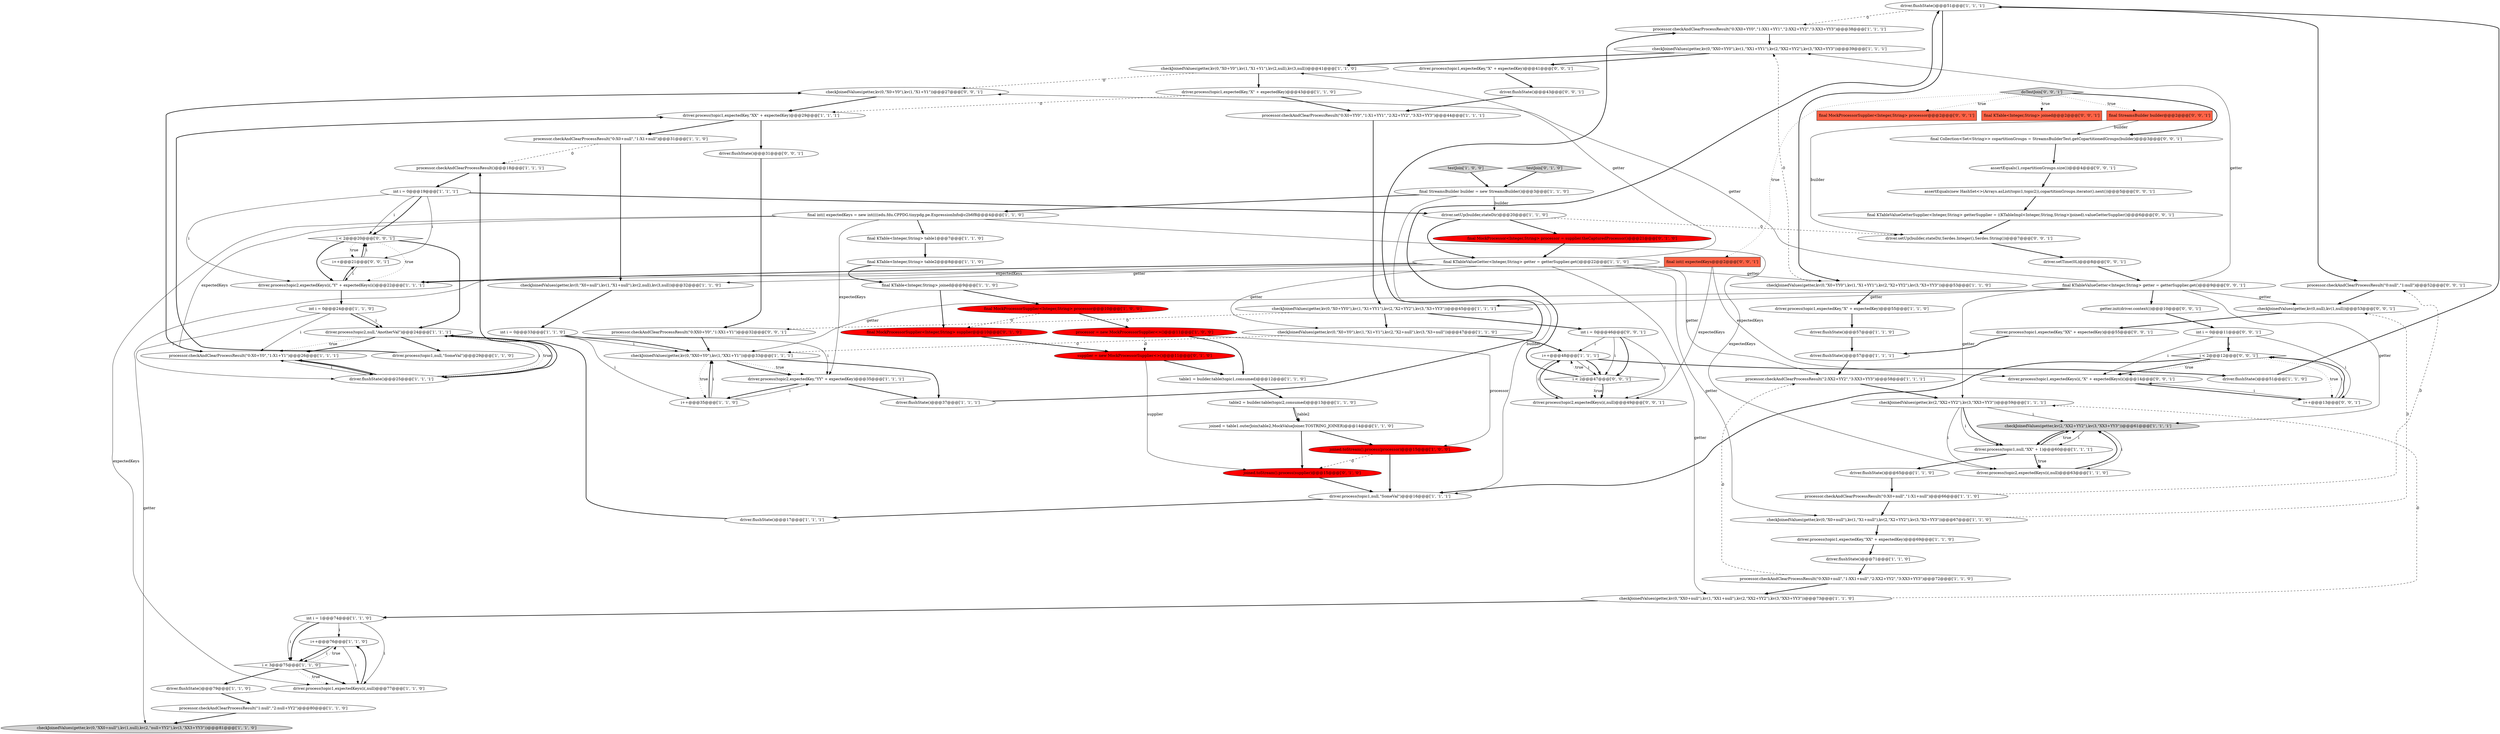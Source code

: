 digraph {
22 [style = filled, label = "driver.flushState()@@@51@@@['1', '1', '1']", fillcolor = white, shape = ellipse image = "AAA0AAABBB1BBB"];
19 [style = filled, label = "final KTable<Integer,String> joined@@@9@@@['1', '1', '0']", fillcolor = white, shape = ellipse image = "AAA0AAABBB1BBB"];
94 [style = filled, label = "i < 2@@@12@@@['0', '0', '1']", fillcolor = white, shape = diamond image = "AAA0AAABBB3BBB"];
31 [style = filled, label = "checkJoinedValues(getter,kv(2,\"XX2+YY2\"),kv(3,\"XX3+YY3\"))@@@61@@@['1', '1', '1']", fillcolor = lightgray, shape = ellipse image = "AAA0AAABBB1BBB"];
40 [style = filled, label = "int i = 1@@@74@@@['1', '1', '0']", fillcolor = white, shape = ellipse image = "AAA0AAABBB1BBB"];
46 [style = filled, label = "driver.process(topic1,expectedKey,\"XX\" + expectedKey)@@@29@@@['1', '1', '1']", fillcolor = white, shape = ellipse image = "AAA0AAABBB1BBB"];
29 [style = filled, label = "driver.process(topic2,expectedKeys(i(,null)@@@63@@@['1', '1', '0']", fillcolor = white, shape = ellipse image = "AAA0AAABBB1BBB"];
20 [style = filled, label = "final KTableValueGetter<Integer,String> getter = getterSupplier.get()@@@22@@@['1', '1', '0']", fillcolor = white, shape = ellipse image = "AAA0AAABBB1BBB"];
82 [style = filled, label = "processor.checkAndClearProcessResult(\"0:null\",\"1:null\")@@@52@@@['0', '0', '1']", fillcolor = white, shape = ellipse image = "AAA0AAABBB3BBB"];
92 [style = filled, label = "i < 2@@@47@@@['0', '0', '1']", fillcolor = white, shape = diamond image = "AAA0AAABBB3BBB"];
17 [style = filled, label = "final KTable<Integer,String> table2@@@8@@@['1', '1', '0']", fillcolor = white, shape = ellipse image = "AAA0AAABBB1BBB"];
78 [style = filled, label = "driver.process(topic1,expectedKey,\"XX\" + expectedKey)@@@55@@@['0', '0', '1']", fillcolor = white, shape = ellipse image = "AAA0AAABBB3BBB"];
13 [style = filled, label = "driver.process(topic2,expectedKey,\"YY\" + expectedKey)@@@35@@@['1', '1', '1']", fillcolor = white, shape = ellipse image = "AAA0AAABBB1BBB"];
52 [style = filled, label = "driver.process(topic2,null,\"AnotherVal\")@@@24@@@['1', '1', '1']", fillcolor = white, shape = ellipse image = "AAA0AAABBB1BBB"];
47 [style = filled, label = "processor.checkAndClearProcessResult(\"0:X0+null\",\"1:X1+null\")@@@66@@@['1', '1', '0']", fillcolor = white, shape = ellipse image = "AAA0AAABBB1BBB"];
1 [style = filled, label = "driver.process(topic1,expectedKey,\"XX\" + expectedKey)@@@69@@@['1', '1', '0']", fillcolor = white, shape = ellipse image = "AAA0AAABBB1BBB"];
49 [style = filled, label = "processor.checkAndClearProcessResult()@@@18@@@['1', '1', '1']", fillcolor = white, shape = ellipse image = "AAA0AAABBB1BBB"];
89 [style = filled, label = "checkJoinedValues(getter,kv(0,\"X0+Y0\"),kv(1,\"X1+Y1\"))@@@27@@@['0', '0', '1']", fillcolor = white, shape = ellipse image = "AAA0AAABBB3BBB"];
18 [style = filled, label = "final int(( expectedKeys = new int((((edu.fdu.CPPDG.tinypdg.pe.ExpressionInfo@c2b6f8@@@4@@@['1', '1', '0']", fillcolor = white, shape = ellipse image = "AAA0AAABBB1BBB"];
48 [style = filled, label = "i++@@@48@@@['1', '1', '1']", fillcolor = white, shape = ellipse image = "AAA0AAABBB1BBB"];
62 [style = filled, label = "checkJoinedValues(getter,kv(0,\"X0+Y0\"),kv(1,\"X1+Y1\"),kv(2,\"X2+null\"),kv(3,\"X3+null\"))@@@47@@@['1', '1', '0']", fillcolor = white, shape = ellipse image = "AAA0AAABBB1BBB"];
39 [style = filled, label = "driver.process(topic1,expectedKey,\"X\" + expectedKey)@@@55@@@['1', '1', '0']", fillcolor = white, shape = ellipse image = "AAA0AAABBB1BBB"];
73 [style = filled, label = "driver.setTime(0L)@@@8@@@['0', '0', '1']", fillcolor = white, shape = ellipse image = "AAA0AAABBB3BBB"];
95 [style = filled, label = "i < 2@@@20@@@['0', '0', '1']", fillcolor = white, shape = diamond image = "AAA0AAABBB3BBB"];
10 [style = filled, label = "final KTable<Integer,String> table1@@@7@@@['1', '1', '0']", fillcolor = white, shape = ellipse image = "AAA0AAABBB1BBB"];
16 [style = filled, label = "driver.process(topic1,expectedKey,\"X\" + expectedKey)@@@43@@@['1', '1', '0']", fillcolor = white, shape = ellipse image = "AAA0AAABBB1BBB"];
77 [style = filled, label = "checkJoinedValues(getter,kv(0,null),kv(1,null))@@@53@@@['0', '0', '1']", fillcolor = white, shape = ellipse image = "AAA0AAABBB3BBB"];
14 [style = filled, label = "final MockProcessorSupplier<Integer,String> processor@@@10@@@['1', '0', '0']", fillcolor = red, shape = ellipse image = "AAA1AAABBB1BBB"];
59 [style = filled, label = "final StreamsBuilder builder = new StreamsBuilder()@@@3@@@['1', '1', '0']", fillcolor = white, shape = ellipse image = "AAA0AAABBB1BBB"];
32 [style = filled, label = "driver.flushState()@@@71@@@['1', '1', '0']", fillcolor = white, shape = ellipse image = "AAA0AAABBB1BBB"];
53 [style = filled, label = "checkJoinedValues(getter,kv(0,\"X0+YY0\"),kv(1,\"X1+YY1\"),kv(2,\"X2+YY2\"),kv(3,\"X3+YY3\"))@@@45@@@['1', '1', '1']", fillcolor = white, shape = ellipse image = "AAA0AAABBB1BBB"];
35 [style = filled, label = "int i = 0@@@19@@@['1', '1', '1']", fillcolor = white, shape = ellipse image = "AAA0AAABBB1BBB"];
88 [style = filled, label = "final StreamsBuilder builder@@@2@@@['0', '0', '1']", fillcolor = tomato, shape = box image = "AAA0AAABBB3BBB"];
51 [style = filled, label = "driver.flushState()@@@57@@@['1', '1', '1']", fillcolor = white, shape = ellipse image = "AAA0AAABBB1BBB"];
24 [style = filled, label = "processor.checkAndClearProcessResult(\"0:X0+null\",\"1:X1+null\")@@@31@@@['1', '1', '0']", fillcolor = white, shape = ellipse image = "AAA0AAABBB1BBB"];
12 [style = filled, label = "driver.flushState()@@@17@@@['1', '1', '1']", fillcolor = white, shape = ellipse image = "AAA0AAABBB1BBB"];
41 [style = filled, label = "i++@@@35@@@['1', '1', '0']", fillcolor = white, shape = ellipse image = "AAA0AAABBB1BBB"];
67 [style = filled, label = "final MockProcessor<Integer,String> processor = supplier.theCapturedProcessor()@@@21@@@['0', '1', '0']", fillcolor = red, shape = ellipse image = "AAA1AAABBB2BBB"];
83 [style = filled, label = "driver.process(topic1,expectedKey,\"X\" + expectedKey)@@@41@@@['0', '0', '1']", fillcolor = white, shape = ellipse image = "AAA0AAABBB3BBB"];
11 [style = filled, label = "driver.flushState()@@@37@@@['1', '1', '1']", fillcolor = white, shape = ellipse image = "AAA0AAABBB1BBB"];
90 [style = filled, label = "driver.flushState()@@@31@@@['0', '0', '1']", fillcolor = white, shape = ellipse image = "AAA0AAABBB3BBB"];
6 [style = filled, label = "driver.flushState()@@@65@@@['1', '1', '0']", fillcolor = white, shape = ellipse image = "AAA0AAABBB1BBB"];
58 [style = filled, label = "checkJoinedValues(getter,kv(0,\"XX0+null\"),kv(1,null),kv(2,\"null+YY2\"),kv(3,\"XX3+YY3\"))@@@81@@@['1', '1', '0']", fillcolor = lightgray, shape = ellipse image = "AAA0AAABBB1BBB"];
60 [style = filled, label = "driver.process(topic1,null,\"SomeVal\")@@@16@@@['1', '1', '1']", fillcolor = white, shape = ellipse image = "AAA0AAABBB1BBB"];
4 [style = filled, label = "testJoin['1', '0', '0']", fillcolor = lightgray, shape = diamond image = "AAA0AAABBB1BBB"];
25 [style = filled, label = "checkJoinedValues(getter,kv(0,\"X0+null\"),kv(1,\"X1+null\"),kv(2,\"X2+YY2\"),kv(3,\"X3+YY3\"))@@@67@@@['1', '1', '0']", fillcolor = white, shape = ellipse image = "AAA0AAABBB1BBB"];
74 [style = filled, label = "int i = 0@@@46@@@['0', '0', '1']", fillcolor = white, shape = ellipse image = "AAA0AAABBB3BBB"];
9 [style = filled, label = "checkJoinedValues(getter,kv(2,\"XX2+YY2\"),kv(3,\"XX3+YY3\"))@@@59@@@['1', '1', '1']", fillcolor = white, shape = ellipse image = "AAA0AAABBB1BBB"];
65 [style = filled, label = "final MockProcessorSupplier<Integer,String> supplier@@@10@@@['0', '1', '0']", fillcolor = red, shape = ellipse image = "AAA1AAABBB2BBB"];
0 [style = filled, label = "driver.flushState()@@@51@@@['1', '1', '0']", fillcolor = white, shape = ellipse image = "AAA0AAABBB1BBB"];
76 [style = filled, label = "driver.process(topic2,expectedKeys(i(,null)@@@49@@@['0', '0', '1']", fillcolor = white, shape = ellipse image = "AAA0AAABBB3BBB"];
37 [style = filled, label = "checkJoinedValues(getter,kv(0,\"XX0+Y0\"),kv(1,\"XX1+Y1\"))@@@33@@@['1', '1', '1']", fillcolor = white, shape = ellipse image = "AAA0AAABBB1BBB"];
21 [style = filled, label = "processor.checkAndClearProcessResult(\"0:X0+Y0\",\"1:X1+Y1\")@@@26@@@['1', '1', '1']", fillcolor = white, shape = ellipse image = "AAA0AAABBB1BBB"];
33 [style = filled, label = "table1 = builder.table(topic1,consumed)@@@12@@@['1', '1', '0']", fillcolor = white, shape = ellipse image = "AAA0AAABBB1BBB"];
36 [style = filled, label = "driver.process(topic1,null,\"XX\" + 1)@@@60@@@['1', '1', '1']", fillcolor = white, shape = ellipse image = "AAA0AAABBB1BBB"];
27 [style = filled, label = "processor.checkAndClearProcessResult(\"0:X0+YY0\",\"1:X1+YY1\",\"2:X2+YY2\",\"3:X3+YY3\")@@@44@@@['1', '1', '1']", fillcolor = white, shape = ellipse image = "AAA0AAABBB1BBB"];
56 [style = filled, label = "processor.checkAndClearProcessResult(\"2:XX2+YY2\",\"3:XX3+YY3\")@@@58@@@['1', '1', '1']", fillcolor = white, shape = ellipse image = "AAA0AAABBB1BBB"];
38 [style = filled, label = "checkJoinedValues(getter,kv(0,\"X0+Y0\"),kv(1,\"X1+Y1\"),kv(2,null),kv(3,null))@@@41@@@['1', '1', '0']", fillcolor = white, shape = ellipse image = "AAA0AAABBB1BBB"];
85 [style = filled, label = "driver.process(topic1,expectedKeys(i(,\"X\" + expectedKeys(i()@@@14@@@['0', '0', '1']", fillcolor = white, shape = ellipse image = "AAA0AAABBB3BBB"];
79 [style = filled, label = "final KTableValueGetter<Integer,String> getter = getterSupplier.get()@@@9@@@['0', '0', '1']", fillcolor = white, shape = ellipse image = "AAA0AAABBB3BBB"];
97 [style = filled, label = "driver.setUp(builder,stateDir,Serdes.Integer(),Serdes.String())@@@7@@@['0', '0', '1']", fillcolor = white, shape = ellipse image = "AAA0AAABBB3BBB"];
45 [style = filled, label = "checkJoinedValues(getter,kv(0,\"XX0+null\"),kv(1,\"XX1+null\"),kv(2,\"XX2+YY2\"),kv(3,\"XX3+YY3\"))@@@73@@@['1', '1', '0']", fillcolor = white, shape = ellipse image = "AAA0AAABBB1BBB"];
42 [style = filled, label = "driver.flushState()@@@79@@@['1', '1', '0']", fillcolor = white, shape = ellipse image = "AAA0AAABBB1BBB"];
96 [style = filled, label = "final MockProcessorSupplier<Integer,String> processor@@@2@@@['0', '0', '1']", fillcolor = tomato, shape = box image = "AAA0AAABBB3BBB"];
84 [style = filled, label = "final KTable<Integer,String> joined@@@2@@@['0', '0', '1']", fillcolor = tomato, shape = box image = "AAA0AAABBB3BBB"];
44 [style = filled, label = "processor.checkAndClearProcessResult(\"0:XX0+null\",\"1:XX1+null\",\"2:XX2+YY2\",\"3:XX3+YY3\")@@@72@@@['1', '1', '0']", fillcolor = white, shape = ellipse image = "AAA0AAABBB1BBB"];
61 [style = filled, label = "i++@@@76@@@['1', '1', '0']", fillcolor = white, shape = ellipse image = "AAA0AAABBB1BBB"];
68 [style = filled, label = "testJoin['0', '1', '0']", fillcolor = lightgray, shape = diamond image = "AAA0AAABBB2BBB"];
91 [style = filled, label = "i++@@@13@@@['0', '0', '1']", fillcolor = white, shape = ellipse image = "AAA0AAABBB3BBB"];
23 [style = filled, label = "i < 3@@@75@@@['1', '1', '0']", fillcolor = white, shape = diamond image = "AAA0AAABBB1BBB"];
28 [style = filled, label = "processor.checkAndClearProcessResult(\"0:XX0+YY0\",\"1:XX1+YY1\",\"2:XX2+YY2\",\"3:XX3+YY3\")@@@38@@@['1', '1', '1']", fillcolor = white, shape = ellipse image = "AAA0AAABBB1BBB"];
71 [style = filled, label = "final Collection<Set<String>> copartitionGroups = StreamsBuilderTest.getCopartitionedGroups(builder)@@@3@@@['0', '0', '1']", fillcolor = white, shape = ellipse image = "AAA0AAABBB3BBB"];
63 [style = filled, label = "processor = new MockProcessorSupplier<>()@@@11@@@['1', '0', '0']", fillcolor = red, shape = ellipse image = "AAA1AAABBB1BBB"];
87 [style = filled, label = "final KTableValueGetterSupplier<Integer,String> getterSupplier = ((KTableImpl<Integer,String,String>)joined).valueGetterSupplier()@@@6@@@['0', '0', '1']", fillcolor = white, shape = ellipse image = "AAA0AAABBB3BBB"];
70 [style = filled, label = "int i = 0@@@11@@@['0', '0', '1']", fillcolor = white, shape = ellipse image = "AAA0AAABBB3BBB"];
66 [style = filled, label = "joined.toStream().process(supplier)@@@15@@@['0', '1', '0']", fillcolor = red, shape = ellipse image = "AAA1AAABBB2BBB"];
69 [style = filled, label = "supplier = new MockProcessorSupplier<>()@@@11@@@['0', '1', '0']", fillcolor = red, shape = ellipse image = "AAA1AAABBB2BBB"];
72 [style = filled, label = "assertEquals(new HashSet<>(Arrays.asList(topic1,topic2)),copartitionGroups.iterator().next())@@@5@@@['0', '0', '1']", fillcolor = white, shape = ellipse image = "AAA0AAABBB3BBB"];
8 [style = filled, label = "int i = 0@@@24@@@['1', '1', '0']", fillcolor = white, shape = ellipse image = "AAA0AAABBB1BBB"];
34 [style = filled, label = "driver.flushState()@@@25@@@['1', '1', '1']", fillcolor = white, shape = ellipse image = "AAA0AAABBB1BBB"];
57 [style = filled, label = "checkJoinedValues(getter,kv(0,\"XX0+YY0\"),kv(1,\"XX1+YY1\"),kv(2,\"XX2+YY2\"),kv(3,\"XX3+YY3\"))@@@39@@@['1', '1', '1']", fillcolor = white, shape = ellipse image = "AAA0AAABBB1BBB"];
64 [style = filled, label = "checkJoinedValues(getter,kv(0,\"X0+null\"),kv(1,\"X1+null\"),kv(2,null),kv(3,null))@@@32@@@['1', '1', '0']", fillcolor = white, shape = ellipse image = "AAA0AAABBB1BBB"];
7 [style = filled, label = "joined = table1.outerJoin(table2,MockValueJoiner.TOSTRING_JOINER)@@@14@@@['1', '1', '0']", fillcolor = white, shape = ellipse image = "AAA0AAABBB1BBB"];
54 [style = filled, label = "driver.process(topic1,null,\"SomeVal\")@@@29@@@['1', '1', '0']", fillcolor = white, shape = ellipse image = "AAA0AAABBB1BBB"];
81 [style = filled, label = "assertEquals(1,copartitionGroups.size())@@@4@@@['0', '0', '1']", fillcolor = white, shape = ellipse image = "AAA0AAABBB3BBB"];
43 [style = filled, label = "checkJoinedValues(getter,kv(0,\"X0+YY0\"),kv(1,\"X1+YY1\"),kv(2,\"X2+YY2\"),kv(3,\"X3+YY3\"))@@@53@@@['1', '1', '0']", fillcolor = white, shape = ellipse image = "AAA0AAABBB1BBB"];
15 [style = filled, label = "table2 = builder.table(topic2,consumed)@@@13@@@['1', '1', '0']", fillcolor = white, shape = ellipse image = "AAA0AAABBB1BBB"];
30 [style = filled, label = "driver.setUp(builder,stateDir)@@@20@@@['1', '1', '0']", fillcolor = white, shape = ellipse image = "AAA0AAABBB1BBB"];
80 [style = filled, label = "driver.flushState()@@@43@@@['0', '0', '1']", fillcolor = white, shape = ellipse image = "AAA0AAABBB3BBB"];
75 [style = filled, label = "processor.checkAndClearProcessResult(\"0:XX0+Y0\",\"1:XX1+Y1\")@@@32@@@['0', '0', '1']", fillcolor = white, shape = ellipse image = "AAA0AAABBB3BBB"];
55 [style = filled, label = "processor.checkAndClearProcessResult(\"1:null\",\"2:null+YY2\")@@@80@@@['1', '1', '0']", fillcolor = white, shape = ellipse image = "AAA0AAABBB1BBB"];
26 [style = filled, label = "driver.process(topic1,expectedKeys(i(,null)@@@77@@@['1', '1', '0']", fillcolor = white, shape = ellipse image = "AAA0AAABBB1BBB"];
50 [style = filled, label = "driver.flushState()@@@57@@@['1', '1', '0']", fillcolor = white, shape = ellipse image = "AAA0AAABBB1BBB"];
86 [style = filled, label = "doTestJoin['0', '0', '1']", fillcolor = lightgray, shape = diamond image = "AAA0AAABBB3BBB"];
98 [style = filled, label = "getter.init(driver.context())@@@10@@@['0', '0', '1']", fillcolor = white, shape = ellipse image = "AAA0AAABBB3BBB"];
99 [style = filled, label = "i++@@@21@@@['0', '0', '1']", fillcolor = white, shape = ellipse image = "AAA0AAABBB3BBB"];
2 [style = filled, label = "joined.toStream().process(processor)@@@15@@@['1', '0', '0']", fillcolor = red, shape = ellipse image = "AAA1AAABBB1BBB"];
5 [style = filled, label = "driver.process(topic2,expectedKeys(i(,\"Y\" + expectedKeys(i()@@@22@@@['1', '1', '1']", fillcolor = white, shape = ellipse image = "AAA0AAABBB1BBB"];
3 [style = filled, label = "int i = 0@@@33@@@['1', '1', '0']", fillcolor = white, shape = ellipse image = "AAA0AAABBB1BBB"];
93 [style = filled, label = "final int(( expectedKeys@@@2@@@['0', '0', '1']", fillcolor = tomato, shape = box image = "AAA0AAABBB3BBB"];
14->65 [style = dashed, label="0"];
25->1 [style = bold, label=""];
37->11 [style = bold, label=""];
64->3 [style = bold, label=""];
30->20 [style = bold, label=""];
36->29 [style = bold, label=""];
70->94 [style = bold, label=""];
79->37 [style = solid, label="getter"];
10->17 [style = bold, label=""];
20->62 [style = solid, label="getter"];
63->2 [style = solid, label="processor"];
46->90 [style = bold, label=""];
2->66 [style = dashed, label="0"];
74->92 [style = bold, label=""];
20->64 [style = solid, label="getter"];
22->82 [style = bold, label=""];
40->23 [style = bold, label=""];
47->82 [style = dashed, label="0"];
4->59 [style = bold, label=""];
24->64 [style = bold, label=""];
40->61 [style = solid, label="i"];
70->94 [style = solid, label="i"];
3->41 [style = solid, label="i"];
88->71 [style = solid, label="builder"];
35->99 [style = solid, label="i"];
65->69 [style = bold, label=""];
57->38 [style = bold, label=""];
66->60 [style = bold, label=""];
26->61 [style = bold, label=""];
89->46 [style = bold, label=""];
52->21 [style = bold, label=""];
94->91 [style = dotted, label="true"];
34->21 [style = solid, label="i"];
39->50 [style = bold, label=""];
18->21 [style = solid, label="expectedKeys"];
36->6 [style = bold, label=""];
11->28 [style = bold, label=""];
31->36 [style = solid, label="i"];
79->57 [style = solid, label="getter"];
95->99 [style = dotted, label="true"];
48->92 [style = bold, label=""];
30->67 [style = bold, label=""];
35->5 [style = solid, label="i"];
21->89 [style = bold, label=""];
30->97 [style = dashed, label="0"];
33->15 [style = bold, label=""];
52->21 [style = dotted, label="true"];
45->9 [style = dashed, label="0"];
54->46 [style = bold, label=""];
27->53 [style = bold, label=""];
20->38 [style = solid, label="getter"];
46->24 [style = bold, label=""];
34->52 [style = bold, label=""];
22->43 [style = bold, label=""];
41->37 [style = bold, label=""];
76->48 [style = bold, label=""];
36->31 [style = bold, label=""];
41->13 [style = solid, label="i"];
37->13 [style = dotted, label="true"];
57->83 [style = bold, label=""];
73->79 [style = bold, label=""];
20->25 [style = solid, label="getter"];
85->91 [style = bold, label=""];
3->13 [style = solid, label="i"];
99->95 [style = bold, label=""];
13->11 [style = bold, label=""];
77->78 [style = bold, label=""];
36->31 [style = dotted, label="true"];
56->9 [style = bold, label=""];
86->71 [style = bold, label=""];
94->85 [style = bold, label=""];
93->76 [style = solid, label="expectedKeys"];
47->25 [style = bold, label=""];
40->26 [style = solid, label="i"];
35->95 [style = solid, label="i"];
37->41 [style = dotted, label="true"];
22->28 [style = dashed, label="0"];
3->37 [style = solid, label="i"];
7->2 [style = bold, label=""];
18->13 [style = solid, label="expectedKeys"];
43->57 [style = dashed, label="0"];
59->18 [style = bold, label=""];
79->77 [style = solid, label="getter"];
1->32 [style = bold, label=""];
62->48 [style = bold, label=""];
36->29 [style = dotted, label="true"];
20->45 [style = solid, label="getter"];
37->13 [style = bold, label=""];
99->95 [style = solid, label="i"];
44->45 [style = bold, label=""];
6->47 [style = bold, label=""];
95->5 [style = dotted, label="true"];
23->61 [style = dotted, label="true"];
52->54 [style = bold, label=""];
44->56 [style = dashed, label="0"];
7->66 [style = bold, label=""];
60->12 [style = bold, label=""];
80->27 [style = bold, label=""];
92->76 [style = dotted, label="true"];
86->88 [style = dotted, label="true"];
95->52 [style = bold, label=""];
79->31 [style = solid, label="getter"];
71->81 [style = bold, label=""];
3->37 [style = bold, label=""];
16->27 [style = bold, label=""];
70->91 [style = solid, label="i"];
74->76 [style = solid, label="i"];
49->35 [style = bold, label=""];
78->51 [style = bold, label=""];
99->5 [style = solid, label="i"];
82->77 [style = bold, label=""];
9->29 [style = solid, label="i"];
5->99 [style = bold, label=""];
21->34 [style = bold, label=""];
38->16 [style = bold, label=""];
31->36 [style = bold, label=""];
15->7 [style = solid, label="table2"];
38->89 [style = dashed, label="0"];
2->60 [style = bold, label=""];
79->98 [style = bold, label=""];
18->29 [style = solid, label="expectedKeys"];
42->55 [style = bold, label=""];
8->52 [style = bold, label=""];
25->77 [style = dashed, label="0"];
72->87 [style = bold, label=""];
23->42 [style = bold, label=""];
53->62 [style = bold, label=""];
12->49 [style = bold, label=""];
14->63 [style = bold, label=""];
13->41 [style = bold, label=""];
83->80 [style = bold, label=""];
62->37 [style = dashed, label="0"];
79->89 [style = solid, label="getter"];
93->5 [style = solid, label="expectedKeys"];
19->14 [style = bold, label=""];
8->34 [style = solid, label="i"];
18->10 [style = bold, label=""];
86->93 [style = dotted, label="true"];
75->37 [style = bold, label=""];
88->97 [style = solid, label="builder"];
53->74 [style = bold, label=""];
61->23 [style = bold, label=""];
79->53 [style = solid, label="getter"];
98->70 [style = bold, label=""];
32->44 [style = bold, label=""];
28->57 [style = bold, label=""];
93->85 [style = solid, label="expectedKeys"];
35->30 [style = bold, label=""];
43->39 [style = bold, label=""];
34->21 [style = bold, label=""];
34->52 [style = solid, label="i"];
45->40 [style = bold, label=""];
87->97 [style = bold, label=""];
48->76 [style = solid, label="i"];
92->76 [style = bold, label=""];
9->36 [style = bold, label=""];
69->66 [style = solid, label="supplier"];
24->49 [style = dashed, label="0"];
97->73 [style = bold, label=""];
5->8 [style = bold, label=""];
92->22 [style = bold, label=""];
8->21 [style = solid, label="i"];
91->85 [style = solid, label="i"];
63->33 [style = bold, label=""];
15->7 [style = bold, label=""];
20->56 [style = solid, label="getter"];
52->34 [style = dotted, label="true"];
95->5 [style = bold, label=""];
91->94 [style = solid, label="i"];
8->52 [style = solid, label="i"];
29->31 [style = bold, label=""];
63->69 [style = dashed, label="0"];
74->92 [style = solid, label="i"];
23->26 [style = bold, label=""];
51->56 [style = bold, label=""];
19->65 [style = bold, label=""];
86->84 [style = dotted, label="true"];
35->95 [style = bold, label=""];
52->34 [style = bold, label=""];
61->26 [style = solid, label="i"];
17->19 [style = bold, label=""];
59->30 [style = solid, label="builder"];
9->36 [style = solid, label="i"];
48->0 [style = bold, label=""];
31->29 [style = solid, label="i"];
40->23 [style = solid, label="i"];
20->5 [style = bold, label=""];
16->46 [style = dashed, label="0"];
53->75 [style = dashed, label="0"];
59->60 [style = solid, label="builder"];
67->20 [style = bold, label=""];
90->75 [style = bold, label=""];
23->26 [style = dotted, label="true"];
81->72 [style = bold, label=""];
20->43 [style = solid, label="getter"];
69->33 [style = bold, label=""];
79->9 [style = solid, label="getter"];
50->51 [style = bold, label=""];
0->22 [style = bold, label=""];
68->59 [style = bold, label=""];
20->58 [style = solid, label="getter"];
18->26 [style = solid, label="expectedKeys"];
94->85 [style = dotted, label="true"];
61->23 [style = solid, label="i"];
48->92 [style = solid, label="i"];
92->48 [style = dotted, label="true"];
74->48 [style = solid, label="i"];
86->96 [style = dotted, label="true"];
94->60 [style = bold, label=""];
55->58 [style = bold, label=""];
70->85 [style = solid, label="i"];
91->94 [style = bold, label=""];
41->37 [style = solid, label="i"];
9->31 [style = solid, label="i"];
}
